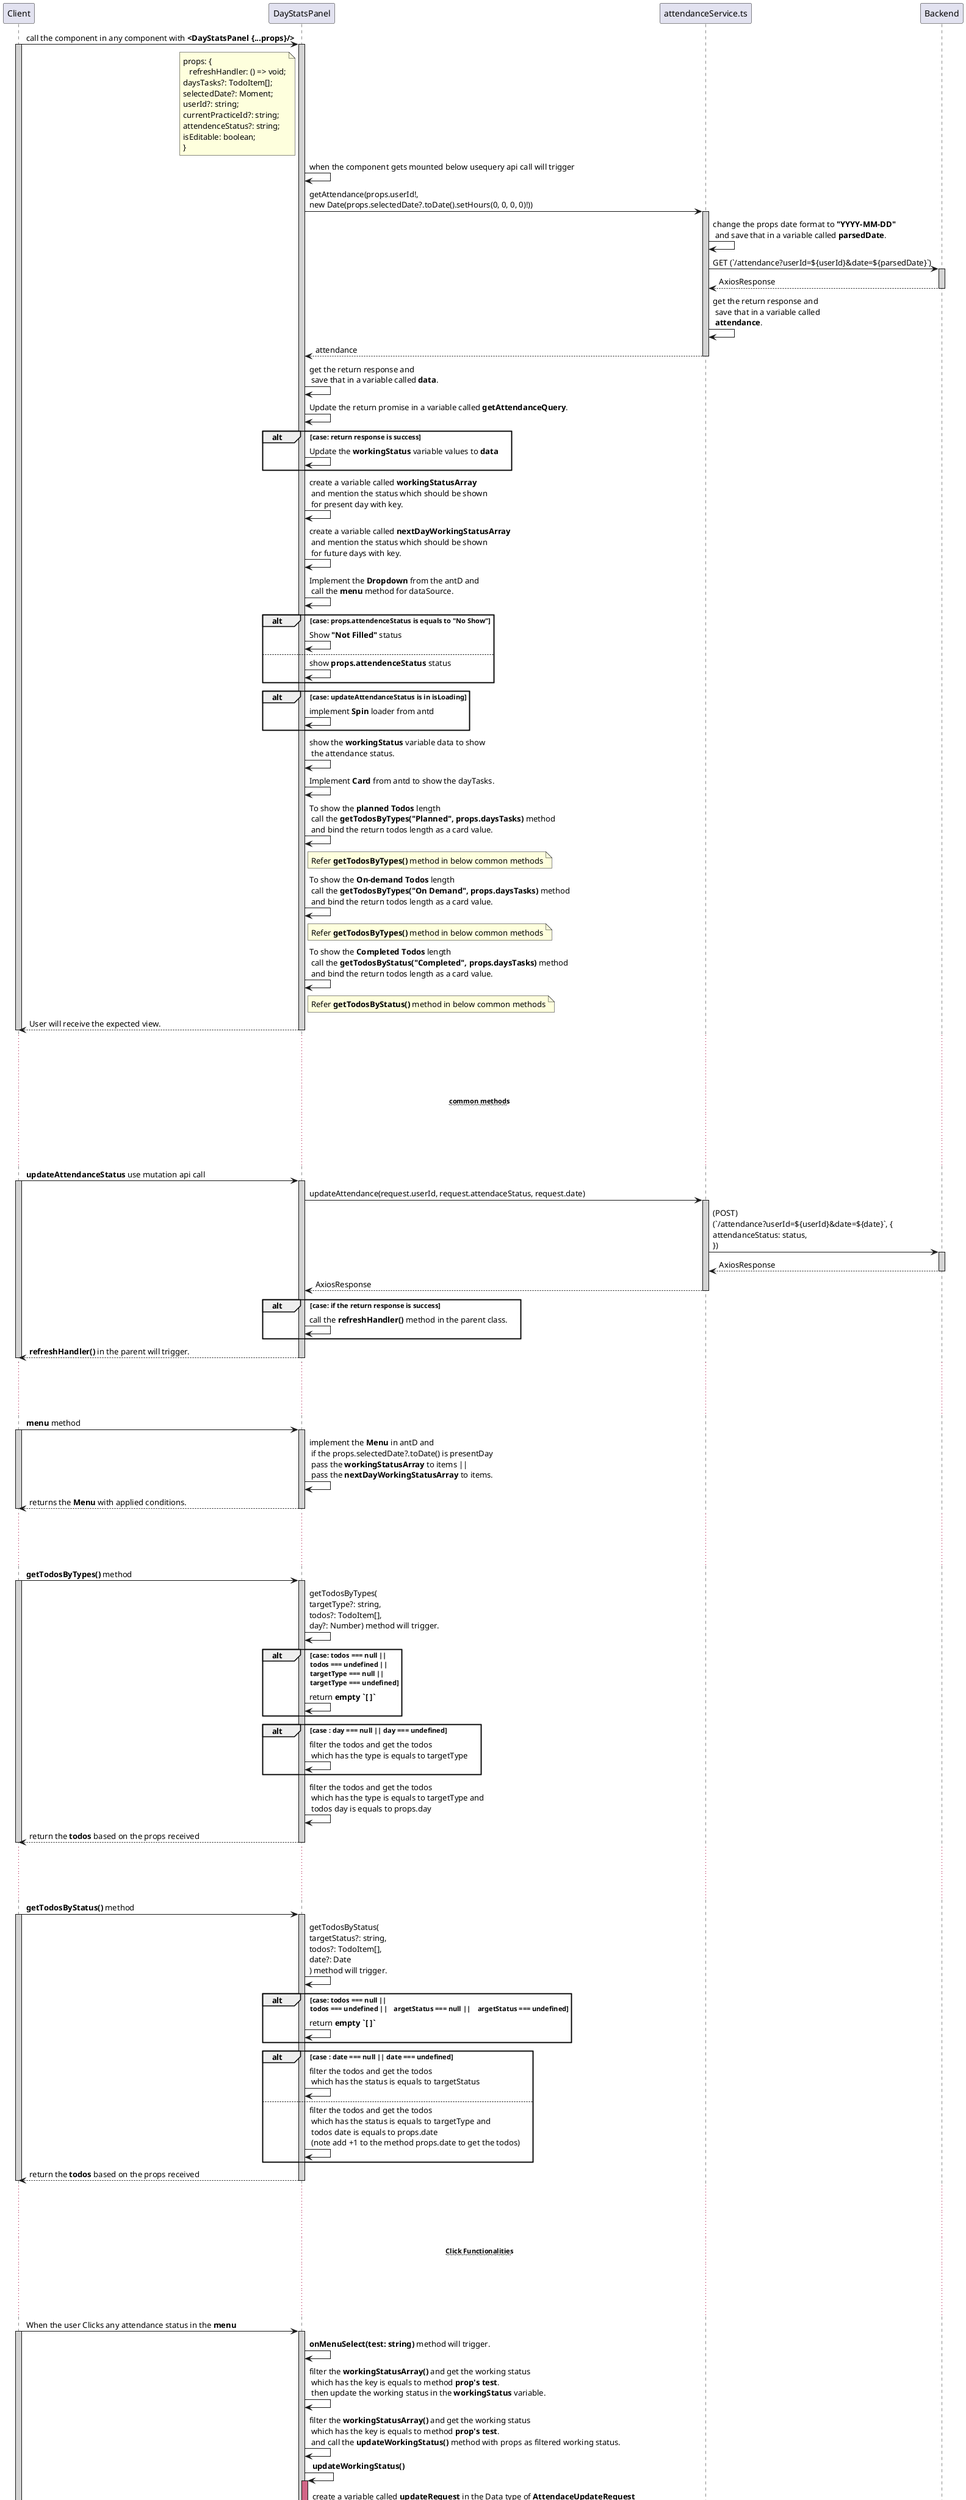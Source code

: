 @startuml Day stats panel
participant Client
participant DayStatsPanel
participant attendanceService.ts
participant Backend

Client -> DayStatsPanel : call the component in any component with **<DayStatsPanel {...props}/>**
activate Client #D3D3D3
    activate DayStatsPanel #D3D3D3
        note left of DayStatsPanel : props: {\n   refreshHandler: () => void;\ndaysTasks?: TodoItem[];\nselectedDate?: Moment;\nuserId?: string;\ncurrentPracticeId?: string;\nattendenceStatus?: string;\nisEditable: boolean; \n}
        DayStatsPanel -> DayStatsPanel : when the component gets mounted below usequery api call will trigger
        DayStatsPanel -> attendanceService.ts : getAttendance(props.userId!,\nnew Date(props.selectedDate?.toDate().setHours(0, 0, 0, 0)!))
        activate attendanceService.ts #D3D3D3
            attendanceService.ts -> attendanceService.ts : change the props date format to **"YYYY-MM-DD"**\n and save that in a variable called **parsedDate**.
            attendanceService.ts -> Backend : GET (`/attendance?userId=${userId}&date=${parsedDate}`)
            activate Backend #D3D3D3
                attendanceService.ts <-- Backend : AxiosResponse
            deactivate Backend
            attendanceService.ts -> attendanceService.ts : get the return response and\n save that in a variable called\n **attendance**.
            DayStatsPanel <-- attendanceService.ts : attendance
        deactivate attendanceService.ts
        DayStatsPanel -> DayStatsPanel : get the return response and\n save that in a variable called **data**.
        DayStatsPanel -> DayStatsPanel : Update the return promise in a variable called **getAttendanceQuery**.
        alt case: return response is success
            DayStatsPanel -> DayStatsPanel : Update the **workingStatus** variable values to **data** 
        end
        DayStatsPanel -> DayStatsPanel : create a variable called **workingStatusArray**\n and mention the status which should be shown\n for present day with key.
        DayStatsPanel -> DayStatsPanel : create a variable called **nextDayWorkingStatusArray**\n and mention the status which should be shown\n for future days with key.
        DayStatsPanel -> DayStatsPanel : Implement the **Dropdown** from the antD and\n call the **menu** method for dataSource.
        alt case: props.attendenceStatus is equals to "No Show"
            DayStatsPanel -> DayStatsPanel : Show **"Not Filled"** status
        else
            DayStatsPanel -> DayStatsPanel : show **props.attendenceStatus** status
        end
        alt case: **updateAttendanceStatus** is in **isLoading**
            DayStatsPanel -> DayStatsPanel : implement **Spin** loader from antd
        end
        DayStatsPanel -> DayStatsPanel : show the **workingStatus** variable data to show\n the attendance status.
        DayStatsPanel -> DayStatsPanel : Implement **Card** from antd to show the dayTasks.
        DayStatsPanel -> DayStatsPanel : To show the **planned Todos** length\n call the **getTodosByTypes("Planned", props.daysTasks)** method\n and bind the return todos length as a card value.
        note right of DayStatsPanel : Refer **getTodosByTypes()** method in below common methods
        DayStatsPanel -> DayStatsPanel : To show the **On-demand Todos** length\n call the **getTodosByTypes("On Demand", props.daysTasks)** method\n and bind the return todos length as a card value.
        note right of DayStatsPanel : Refer **getTodosByTypes()** method in below common methods
        DayStatsPanel -> DayStatsPanel : To show the **Completed Todos** length\n call the **getTodosByStatus("Completed", props.daysTasks)** method\n and bind the return todos length as a card value.
        note right of DayStatsPanel : Refer **getTodosByStatus()** method in below common methods
        Client <-- DayStatsPanel : User will receive the expected view.
    deactivate DayStatsPanel
deactivate Client

... ...
... ...
...~~**common methods**~~ ...
... ...
... ...

Client -> DayStatsPanel : **updateAttendanceStatus** use mutation api call
activate Client #D3D3D3
    activate DayStatsPanel #D3D3D3
        DayStatsPanel -> attendanceService.ts : updateAttendance(request.userId, request.attendaceStatus, request.date)
        activate attendanceService.ts #D3D3D3
            attendanceService.ts -> Backend : (POST)\n(`/attendance?userId=${userId}&date=${date}`, {\nattendanceStatus: status,\n})
            activate Backend #D3D3D3
                attendanceService.ts  <-- Backend : AxiosResponse
            deactivate Backend 
            DayStatsPanel <-- attendanceService.ts : AxiosResponse
        deactivate attendanceService.ts
        alt case: if the return response is success
            DayStatsPanel -> DayStatsPanel : call the **refreshHandler()** method in the parent class.
        end
        Client <-- DayStatsPanel : **refreshHandler()** in the parent will trigger.
    deactivate DayStatsPanel
deactivate Client

... ...
... ...

Client -> DayStatsPanel : **menu** method
activate Client #D3D3D3
    activate DayStatsPanel #D3D3D3
        DayStatsPanel -> DayStatsPanel : implement the **Menu** in antD and\n if the props.selectedDate?.toDate() is presentDay\n pass the **workingStatusArray** to items ||\n pass the **nextDayWorkingStatusArray** to items.
        Client <-- DayStatsPanel : returns the **Menu** with applied conditions.  
    deactivate DayStatsPanel
deactivate Client

... ...
... ...

Client -> DayStatsPanel : **getTodosByTypes()** method
activate Client #D3D3D3
    activate DayStatsPanel #D3D3D3
        DayStatsPanel -> DayStatsPanel : getTodosByTypes(\ntargetType?: string,\ntodos?: TodoItem[],\nday?: Number) method will trigger.
        alt case: todos === null ||\ntodos === undefined ||\ntargetType === null ||\ntargetType === undefined
            DayStatsPanel -> DayStatsPanel : return **empty `[ ]`**
        end
        alt case : day === null || day === undefined
            DayStatsPanel -> DayStatsPanel : filter the todos and get the todos\n which has the type is equals to targetType
        end
        DayStatsPanel -> DayStatsPanel : filter the todos and get the todos\n which has the type is equals to targetType and\n todos day is equals to props.day
        Client <-- DayStatsPanel : return the **todos** based on the props received
    deactivate DayStatsPanel
deactivate Client

... ...
... ...

Client -> DayStatsPanel : **getTodosByStatus()** method
activate Client #D3D3D3
    activate DayStatsPanel #D3D3D3
        DayStatsPanel -> DayStatsPanel : getTodosByStatus(\ntargetStatus?: string,\ntodos?: TodoItem[],\ndate?: Date \n) method will trigger.
        alt case: todos === null ||\ntodos === undefined ||\targetStatus === null ||\targetStatus === undefined
            DayStatsPanel -> DayStatsPanel : return **empty `[ ]`**
        end
        alt case : date === null || date === undefined
            DayStatsPanel -> DayStatsPanel : filter the todos and get the todos\n which has the status is equals to targetStatus
        else 
            DayStatsPanel -> DayStatsPanel : filter the todos and get the todos\n which has the status is equals to targetType and\n todos date is equals to props.date\n (note add +1 to the method props.date to get the todos)
        end
        Client <-- DayStatsPanel : return the **todos** based on the props received
    deactivate DayStatsPanel
deactivate Client


... ...
... ...
...~~**Click Functionalities**~~ ...
... ...
... ...

Client -> DayStatsPanel : When the user Clicks any attendance status in the **menu**
activate Client #D3D3D3
    activate DayStatsPanel #D3D3D3
        DayStatsPanel -> DayStatsPanel : **onMenuSelect(test: string)** method will trigger.
        DayStatsPanel -> DayStatsPanel : filter the **workingStatusArray()** and get the working status\n which has the key is equals to method **prop's test**.\n then update the working status in the **workingStatus** variable.
        DayStatsPanel -> DayStatsPanel : filter the **workingStatusArray()** and get the working status\n which has the key is equals to method **prop's test**.\n and call the **updateWorkingStatus()** method with props as filtered working status.
        DayStatsPanel -> DayStatsPanel : **updateWorkingStatus()**
        activate DayStatsPanel #D16587
            DayStatsPanel -> DayStatsPanel : create a variable called **updateRequest** in the Data type of **AttendaceUpdateRequest**\n and assign the values of **userId** as **props.userId**, **attendaceStatus** as method prop's**workingStatus**\n and **date** as **props.selectedDate**
            DayStatsPanel -> DayStatsPanel : call the **updateAttendanceStatus()** useMutation with props as **updateRequest**. 
        deactivate DayStatsPanel
        Client <-- DayStatsPanel : selected working status will be updated.
    deactivate DayStatsPanel
deactivate Client

@enduml